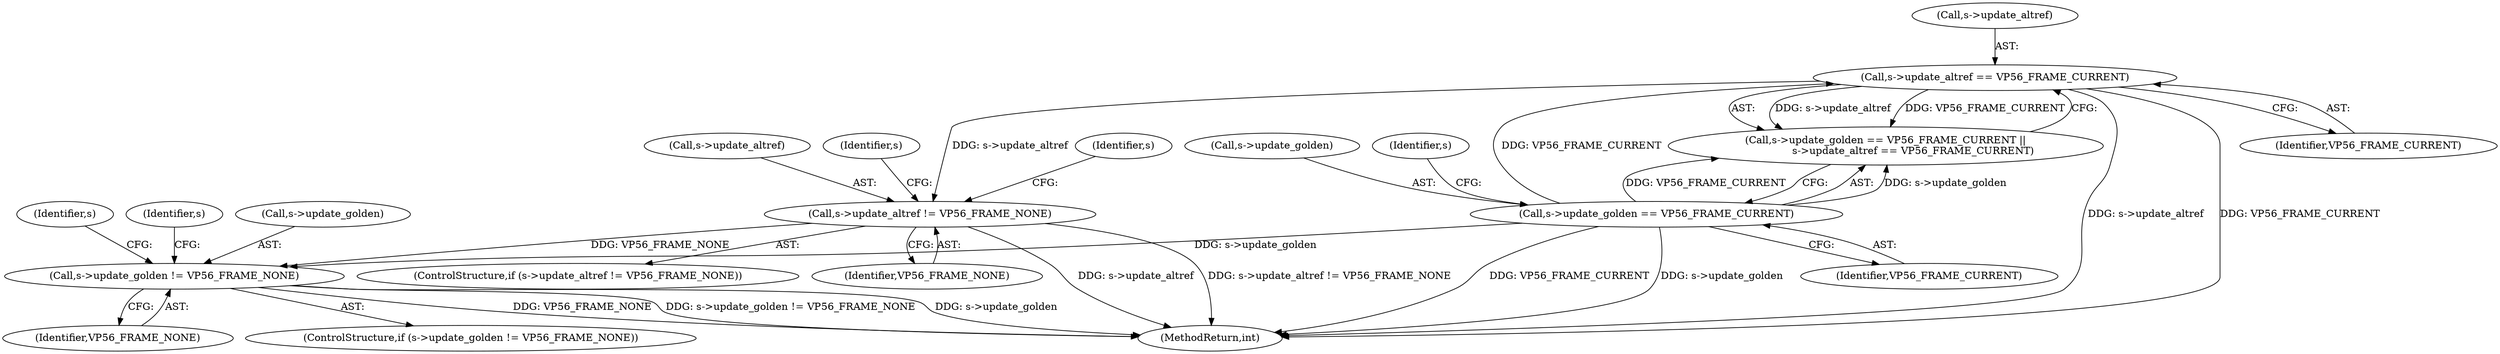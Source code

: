 digraph "0_FFmpeg_6b5d3fb26fb4be48e4966e4b1d97c2165538d4ef@API" {
"1000433" [label="(Call,s->update_altref != VP56_FRAME_NONE)"];
"1000181" [label="(Call,s->update_altref == VP56_FRAME_CURRENT)"];
"1000176" [label="(Call,s->update_golden == VP56_FRAME_CURRENT)"];
"1000464" [label="(Call,s->update_golden != VP56_FRAME_NONE)"];
"1000468" [label="(Identifier,VP56_FRAME_NONE)"];
"1000185" [label="(Identifier,VP56_FRAME_CURRENT)"];
"1000180" [label="(Identifier,VP56_FRAME_CURRENT)"];
"1000463" [label="(ControlStructure,if (s->update_golden != VP56_FRAME_NONE))"];
"1000437" [label="(Identifier,VP56_FRAME_NONE)"];
"1000433" [label="(Call,s->update_altref != VP56_FRAME_NONE)"];
"1000177" [label="(Call,s->update_golden)"];
"1000464" [label="(Call,s->update_golden != VP56_FRAME_NONE)"];
"1000432" [label="(ControlStructure,if (s->update_altref != VP56_FRAME_NONE))"];
"1000877" [label="(MethodReturn,int)"];
"1000176" [label="(Call,s->update_golden == VP56_FRAME_CURRENT)"];
"1000486" [label="(Identifier,s)"];
"1000455" [label="(Identifier,s)"];
"1000434" [label="(Call,s->update_altref)"];
"1000181" [label="(Call,s->update_altref == VP56_FRAME_CURRENT)"];
"1000465" [label="(Call,s->update_golden)"];
"1000182" [label="(Call,s->update_altref)"];
"1000441" [label="(Identifier,s)"];
"1000183" [label="(Identifier,s)"];
"1000472" [label="(Identifier,s)"];
"1000175" [label="(Call,s->update_golden == VP56_FRAME_CURRENT ||\n                 s->update_altref == VP56_FRAME_CURRENT)"];
"1000433" -> "1000432"  [label="AST: "];
"1000433" -> "1000437"  [label="CFG: "];
"1000434" -> "1000433"  [label="AST: "];
"1000437" -> "1000433"  [label="AST: "];
"1000441" -> "1000433"  [label="CFG: "];
"1000455" -> "1000433"  [label="CFG: "];
"1000433" -> "1000877"  [label="DDG: s->update_altref"];
"1000433" -> "1000877"  [label="DDG: s->update_altref != VP56_FRAME_NONE"];
"1000181" -> "1000433"  [label="DDG: s->update_altref"];
"1000433" -> "1000464"  [label="DDG: VP56_FRAME_NONE"];
"1000181" -> "1000175"  [label="AST: "];
"1000181" -> "1000185"  [label="CFG: "];
"1000182" -> "1000181"  [label="AST: "];
"1000185" -> "1000181"  [label="AST: "];
"1000175" -> "1000181"  [label="CFG: "];
"1000181" -> "1000877"  [label="DDG: s->update_altref"];
"1000181" -> "1000877"  [label="DDG: VP56_FRAME_CURRENT"];
"1000181" -> "1000175"  [label="DDG: s->update_altref"];
"1000181" -> "1000175"  [label="DDG: VP56_FRAME_CURRENT"];
"1000176" -> "1000181"  [label="DDG: VP56_FRAME_CURRENT"];
"1000176" -> "1000175"  [label="AST: "];
"1000176" -> "1000180"  [label="CFG: "];
"1000177" -> "1000176"  [label="AST: "];
"1000180" -> "1000176"  [label="AST: "];
"1000183" -> "1000176"  [label="CFG: "];
"1000175" -> "1000176"  [label="CFG: "];
"1000176" -> "1000877"  [label="DDG: VP56_FRAME_CURRENT"];
"1000176" -> "1000877"  [label="DDG: s->update_golden"];
"1000176" -> "1000175"  [label="DDG: s->update_golden"];
"1000176" -> "1000175"  [label="DDG: VP56_FRAME_CURRENT"];
"1000176" -> "1000464"  [label="DDG: s->update_golden"];
"1000464" -> "1000463"  [label="AST: "];
"1000464" -> "1000468"  [label="CFG: "];
"1000465" -> "1000464"  [label="AST: "];
"1000468" -> "1000464"  [label="AST: "];
"1000472" -> "1000464"  [label="CFG: "];
"1000486" -> "1000464"  [label="CFG: "];
"1000464" -> "1000877"  [label="DDG: s->update_golden"];
"1000464" -> "1000877"  [label="DDG: VP56_FRAME_NONE"];
"1000464" -> "1000877"  [label="DDG: s->update_golden != VP56_FRAME_NONE"];
}
